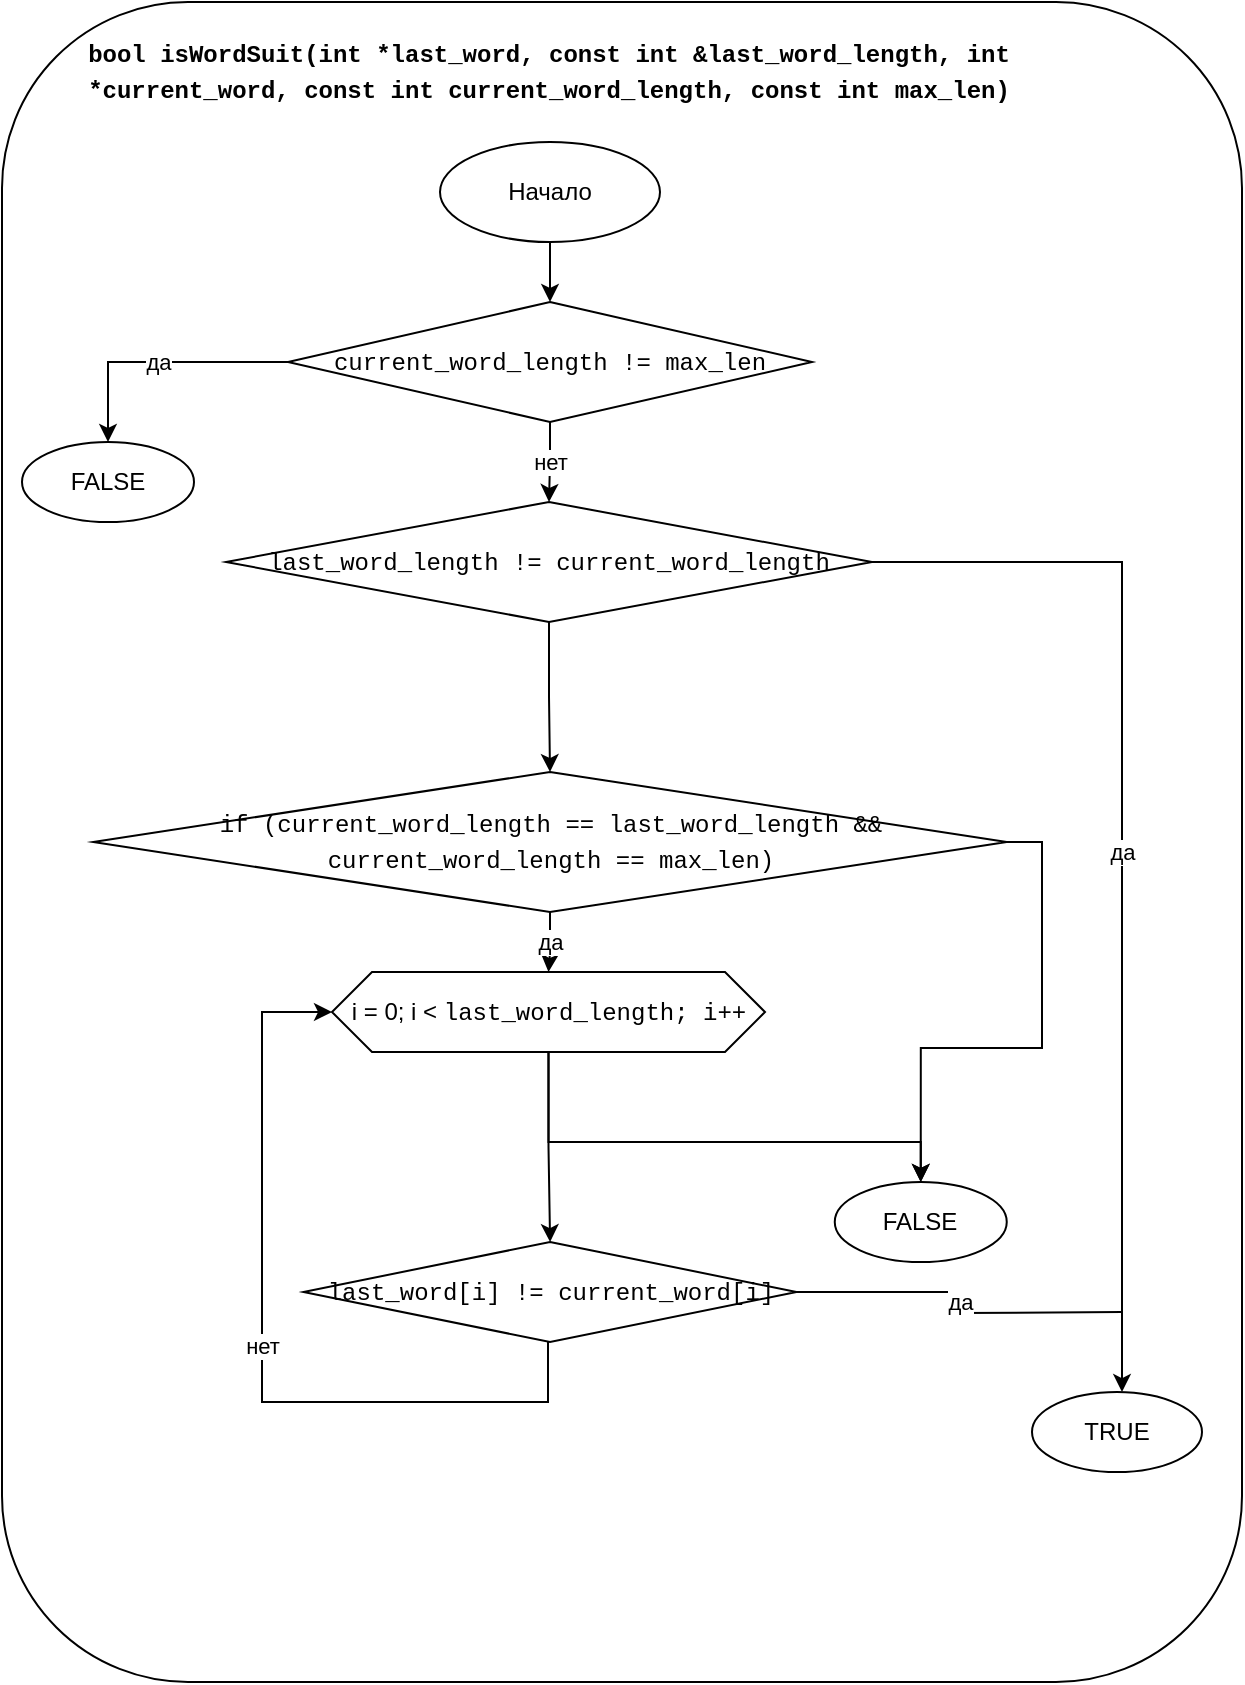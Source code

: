 <mxfile version="15.1.3" type="device"><diagram id="MSJ1lirxqLW5yqwcv_71" name="Page-1"><mxGraphModel dx="946" dy="672" grid="1" gridSize="10" guides="1" tooltips="1" connect="1" arrows="1" fold="1" page="1" pageScale="1" pageWidth="827" pageHeight="1169" math="0" shadow="0"><root><mxCell id="0"/><mxCell id="1" parent="0"/><mxCell id="SVba3_AKJR1cuNkCx1pW-2" value="&lt;div style=&quot;font-family: &amp;quot;menlo&amp;quot; , &amp;quot;monaco&amp;quot; , &amp;quot;courier new&amp;quot; , monospace ; line-height: 18px&quot;&gt;&lt;font&gt;&lt;b&gt;bool isWordSuit(int *last_word, const int &amp;amp;last_word_length, int *current_word, const int current_word_length, const int max_len)&lt;/b&gt;&lt;/font&gt;&lt;/div&gt;" style="text;html=1;strokeColor=none;fillColor=none;align=center;verticalAlign=middle;whiteSpace=wrap;rounded=0;" parent="1" vertex="1"><mxGeometry x="172" y="60" width="483" height="70" as="geometry"/></mxCell><mxCell id="SVba3_AKJR1cuNkCx1pW-5" value="" style="rounded=1;whiteSpace=wrap;html=1;fillColor=none;" parent="1" vertex="1"><mxGeometry x="140" y="60" width="620" height="840" as="geometry"/></mxCell><mxCell id="SVba3_AKJR1cuNkCx1pW-9" value="" style="edgeStyle=orthogonalEdgeStyle;rounded=0;orthogonalLoop=1;jettySize=auto;html=1;" parent="1" source="SVba3_AKJR1cuNkCx1pW-7" target="SVba3_AKJR1cuNkCx1pW-8" edge="1"><mxGeometry relative="1" as="geometry"/></mxCell><mxCell id="SVba3_AKJR1cuNkCx1pW-7" value="Начало" style="ellipse;whiteSpace=wrap;html=1;fillColor=none;" parent="1" vertex="1"><mxGeometry x="359" y="130" width="110" height="50" as="geometry"/></mxCell><mxCell id="SVba3_AKJR1cuNkCx1pW-11" value="да" style="edgeStyle=orthogonalEdgeStyle;rounded=0;orthogonalLoop=1;jettySize=auto;html=1;" parent="1" source="SVba3_AKJR1cuNkCx1pW-8" target="SVba3_AKJR1cuNkCx1pW-10" edge="1"><mxGeometry relative="1" as="geometry"/></mxCell><mxCell id="SVba3_AKJR1cuNkCx1pW-13" value="нет" style="edgeStyle=orthogonalEdgeStyle;rounded=0;orthogonalLoop=1;jettySize=auto;html=1;" parent="1" source="SVba3_AKJR1cuNkCx1pW-8" target="SVba3_AKJR1cuNkCx1pW-12" edge="1"><mxGeometry relative="1" as="geometry"/></mxCell><mxCell id="SVba3_AKJR1cuNkCx1pW-8" value="&lt;div style=&quot;font-family: menlo, monaco, &amp;quot;courier new&amp;quot;, monospace; line-height: 18px;&quot;&gt;current_word_length &lt;span style=&quot;&quot;&gt;!=&lt;/span&gt; max_len&lt;/div&gt;" style="rhombus;whiteSpace=wrap;html=1;fillColor=none;" parent="1" vertex="1"><mxGeometry x="283" y="210" width="262" height="60" as="geometry"/></mxCell><mxCell id="SVba3_AKJR1cuNkCx1pW-10" value="FALSE" style="ellipse;whiteSpace=wrap;html=1;fillColor=none;" parent="1" vertex="1"><mxGeometry x="150" y="280" width="86" height="40" as="geometry"/></mxCell><mxCell id="SVba3_AKJR1cuNkCx1pW-15" value="да" style="edgeStyle=orthogonalEdgeStyle;rounded=0;orthogonalLoop=1;jettySize=auto;html=1;" parent="1" source="SVba3_AKJR1cuNkCx1pW-12" target="SVba3_AKJR1cuNkCx1pW-14" edge="1"><mxGeometry relative="1" as="geometry"><Array as="points"><mxPoint x="700" y="340"/></Array></mxGeometry></mxCell><mxCell id="SVba3_AKJR1cuNkCx1pW-17" value="" style="edgeStyle=orthogonalEdgeStyle;rounded=0;orthogonalLoop=1;jettySize=auto;html=1;entryX=0.5;entryY=0;entryDx=0;entryDy=0;" parent="1" source="SVba3_AKJR1cuNkCx1pW-12" target="s-Oi5EnSn2weMB4gUMiB-1" edge="1"><mxGeometry relative="1" as="geometry"><mxPoint x="414" y="430" as="targetPoint"/></mxGeometry></mxCell><mxCell id="SVba3_AKJR1cuNkCx1pW-12" value="&lt;div style=&quot;font-family: menlo, monaco, &amp;quot;courier new&amp;quot;, monospace; line-height: 18px;&quot;&gt;last_word_length &lt;span style=&quot;&quot;&gt;!=&lt;/span&gt; current_word_length&lt;/div&gt;" style="rhombus;whiteSpace=wrap;html=1;fillColor=none;" parent="1" vertex="1"><mxGeometry x="252" y="310" width="323" height="60" as="geometry"/></mxCell><mxCell id="SVba3_AKJR1cuNkCx1pW-14" value="TRUE" style="ellipse;whiteSpace=wrap;html=1;fillColor=none;" parent="1" vertex="1"><mxGeometry x="655" y="755" width="85" height="40" as="geometry"/></mxCell><mxCell id="SVba3_AKJR1cuNkCx1pW-19" value="" style="edgeStyle=orthogonalEdgeStyle;rounded=0;orthogonalLoop=1;jettySize=auto;html=1;" parent="1" source="SVba3_AKJR1cuNkCx1pW-16" target="SVba3_AKJR1cuNkCx1pW-18" edge="1"><mxGeometry relative="1" as="geometry"/></mxCell><mxCell id="SVba3_AKJR1cuNkCx1pW-29" value="" style="edgeStyle=orthogonalEdgeStyle;rounded=0;orthogonalLoop=1;jettySize=auto;html=1;endArrow=classic;endFill=1;entryX=0.5;entryY=0;entryDx=0;entryDy=0;" parent="1" source="SVba3_AKJR1cuNkCx1pW-16" target="SVba3_AKJR1cuNkCx1pW-28" edge="1"><mxGeometry relative="1" as="geometry"><Array as="points"><mxPoint x="413" y="630"/><mxPoint x="599" y="630"/></Array></mxGeometry></mxCell><mxCell id="SVba3_AKJR1cuNkCx1pW-16" value="i = 0; i &amp;lt;&amp;nbsp;&lt;span style=&quot;font-family: menlo, monaco, &amp;quot;courier new&amp;quot;, monospace;&quot;&gt;last_word_length&lt;/span&gt;&lt;span style=&quot;font-family: menlo, monaco, &amp;quot;courier new&amp;quot;, monospace;&quot;&gt;; &lt;/span&gt;&lt;span style=&quot;font-family: menlo, monaco, &amp;quot;courier new&amp;quot;, monospace;&quot;&gt;i&lt;/span&gt;&lt;span style=&quot;font-family: menlo, monaco, &amp;quot;courier new&amp;quot;, monospace;&quot;&gt;++&lt;/span&gt;" style="shape=hexagon;perimeter=hexagonPerimeter2;whiteSpace=wrap;html=1;fixedSize=1;fillColor=none;" parent="1" vertex="1"><mxGeometry x="305" y="545" width="216.5" height="40" as="geometry"/></mxCell><mxCell id="SVba3_AKJR1cuNkCx1pW-22" value="да" style="edgeStyle=orthogonalEdgeStyle;rounded=0;orthogonalLoop=1;jettySize=auto;html=1;endArrow=none;endFill=0;" parent="1" source="SVba3_AKJR1cuNkCx1pW-18" edge="1"><mxGeometry relative="1" as="geometry"><mxPoint x="700" y="715" as="targetPoint"/></mxGeometry></mxCell><mxCell id="SVba3_AKJR1cuNkCx1pW-24" value="нет" style="edgeStyle=orthogonalEdgeStyle;rounded=0;orthogonalLoop=1;jettySize=auto;html=1;endArrow=classic;endFill=1;entryX=0;entryY=0.5;entryDx=0;entryDy=0;" parent="1" source="SVba3_AKJR1cuNkCx1pW-18" target="SVba3_AKJR1cuNkCx1pW-16" edge="1"><mxGeometry relative="1" as="geometry"><mxPoint x="413.3" y="815" as="targetPoint"/><Array as="points"><mxPoint x="413" y="760"/><mxPoint x="270" y="760"/><mxPoint x="270" y="565"/></Array></mxGeometry></mxCell><mxCell id="SVba3_AKJR1cuNkCx1pW-18" value="&lt;div style=&quot;font-family: menlo, monaco, &amp;quot;courier new&amp;quot;, monospace; line-height: 18px;&quot;&gt;&lt;span style=&quot;&quot;&gt;last_word&lt;/span&gt;[i] &lt;span style=&quot;&quot;&gt;!=&lt;/span&gt; &lt;span style=&quot;&quot;&gt;current_word&lt;/span&gt;[i]&lt;/div&gt;" style="rhombus;whiteSpace=wrap;html=1;fillColor=none;" parent="1" vertex="1"><mxGeometry x="290.76" y="680" width="246.5" height="50" as="geometry"/></mxCell><mxCell id="SVba3_AKJR1cuNkCx1pW-28" value="FALSE" style="ellipse;whiteSpace=wrap;html=1;fillColor=none;" parent="1" vertex="1"><mxGeometry x="556.38" y="650" width="86" height="40" as="geometry"/></mxCell><mxCell id="s-Oi5EnSn2weMB4gUMiB-2" value="да" style="edgeStyle=orthogonalEdgeStyle;rounded=0;orthogonalLoop=1;jettySize=auto;html=1;" edge="1" parent="1" source="s-Oi5EnSn2weMB4gUMiB-1" target="SVba3_AKJR1cuNkCx1pW-16"><mxGeometry relative="1" as="geometry"/></mxCell><mxCell id="s-Oi5EnSn2weMB4gUMiB-4" value="" style="edgeStyle=orthogonalEdgeStyle;rounded=0;orthogonalLoop=1;jettySize=auto;html=1;entryX=0.5;entryY=0;entryDx=0;entryDy=0;" edge="1" parent="1" source="s-Oi5EnSn2weMB4gUMiB-1" target="SVba3_AKJR1cuNkCx1pW-28"><mxGeometry relative="1" as="geometry"><mxPoint x="599" y="640" as="targetPoint"/><Array as="points"><mxPoint x="660" y="480"/><mxPoint x="660" y="583"/><mxPoint x="599" y="583"/></Array></mxGeometry></mxCell><mxCell id="s-Oi5EnSn2weMB4gUMiB-1" value="&lt;meta charset=&quot;utf-8&quot;&gt;&lt;div style=&quot;font-family: menlo, monaco, &amp;quot;courier new&amp;quot;, monospace; font-weight: normal; font-size: 12px; line-height: 18px;&quot;&gt;&lt;div&gt;&lt;span style=&quot;&quot;&gt; &lt;/span&gt;&lt;span style=&quot;&quot;&gt;if&lt;/span&gt;&lt;span style=&quot;&quot;&gt; (&lt;/span&gt;&lt;span style=&quot;&quot;&gt;current_word_length&lt;/span&gt;&lt;span style=&quot;&quot;&gt; &lt;/span&gt;&lt;span style=&quot;&quot;&gt;==&lt;/span&gt;&lt;span style=&quot;&quot;&gt; &lt;/span&gt;&lt;span style=&quot;&quot;&gt;last_word_length&lt;/span&gt;&lt;span style=&quot;&quot;&gt; &lt;/span&gt;&lt;span style=&quot;&quot;&gt;&amp;amp;&amp;amp;&lt;/span&gt;&lt;span style=&quot;&quot;&gt; &lt;/span&gt;&lt;span style=&quot;&quot;&gt;current_word_length&lt;/span&gt;&lt;span style=&quot;&quot;&gt; &lt;/span&gt;&lt;span style=&quot;&quot;&gt;==&lt;/span&gt;&lt;span style=&quot;&quot;&gt; &lt;/span&gt;&lt;span style=&quot;&quot;&gt;max_len&lt;/span&gt;&lt;span style=&quot;&quot;&gt;)&lt;/span&gt;&lt;/div&gt;&lt;/div&gt;" style="rhombus;whiteSpace=wrap;html=1;" vertex="1" parent="1"><mxGeometry x="185.63" y="445" width="456.75" height="70" as="geometry"/></mxCell></root></mxGraphModel></diagram></mxfile>